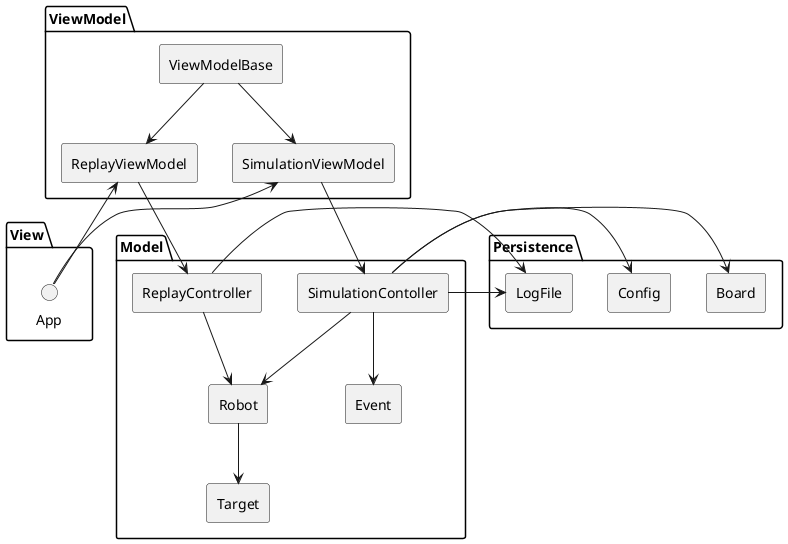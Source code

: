 @startuml Component
skinparam componentStyle rectangle

package View {
    interface App
}

package ViewModel {
    [ViewModelBase] as VMB
    [SimulationViewModel] as SVM
    [ReplayViewModel] as RVM
}

package Model {
    [SimulationContoller] as SC
    [ReplayController] as RC
    [Robot] as R
    [Target] as T
    [Event] as E
}

package Persistence {        
    [Board] as B
    [Config] as C
    [LogFile] as L
}

SC -down-> R
RC -down-> R

R -down-> T

SVM <-up- VMB
RVM <-up- VMB

SVM -down-> SC
RVM -down-> RC

App -up-> SVM
App -up-> RVM

SC --> E

SC -right-> B
SC -right-> C

SC -right-> L
RC -up-> L

@enduml